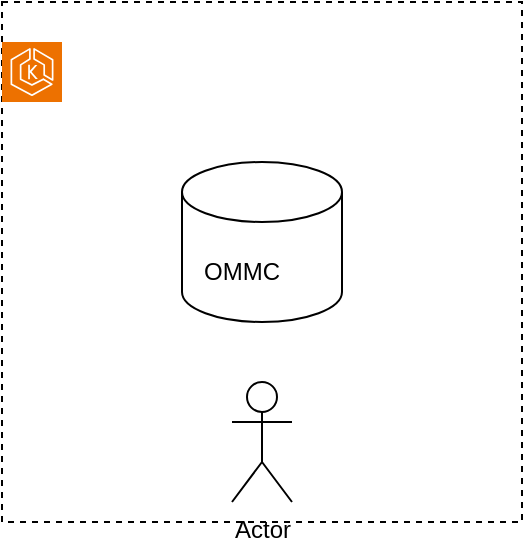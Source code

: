 <mxfile version="28.0.6">
  <diagram name="ページ1" id="E-epRpiYeXnbHT7oeaSn">
    <mxGraphModel dx="690" dy="593" grid="1" gridSize="10" guides="1" tooltips="1" connect="1" arrows="1" fold="1" page="1" pageScale="1" pageWidth="827" pageHeight="1169" math="0" shadow="0">
      <root>
        <mxCell id="0" />
        <mxCell id="1" parent="0" />
        <mxCell id="kWpWKhZ0NlYrxM8wDfw6-2" value="" style="whiteSpace=wrap;html=1;aspect=fixed;dashed=1;" parent="1" vertex="1">
          <mxGeometry x="140" y="250" width="260" height="260" as="geometry" />
        </mxCell>
        <mxCell id="kWpWKhZ0NlYrxM8wDfw6-1" value="" style="sketch=0;points=[[0,0,0],[0.25,0,0],[0.5,0,0],[0.75,0,0],[1,0,0],[0,1,0],[0.25,1,0],[0.5,1,0],[0.75,1,0],[1,1,0],[0,0.25,0],[0,0.5,0],[0,0.75,0],[1,0.25,0],[1,0.5,0],[1,0.75,0]];outlineConnect=0;fontColor=#232F3E;fillColor=#ED7100;strokeColor=#ffffff;dashed=0;verticalLabelPosition=bottom;verticalAlign=top;align=center;html=1;fontSize=12;fontStyle=0;aspect=fixed;shape=mxgraph.aws4.resourceIcon;resIcon=mxgraph.aws4.eks;" parent="1" vertex="1">
          <mxGeometry x="140" y="270" width="30" height="30" as="geometry" />
        </mxCell>
        <mxCell id="fYahojd4esD__8OkK85Y-1" value="" style="shape=cylinder3;whiteSpace=wrap;html=1;boundedLbl=1;backgroundOutline=1;size=15;" parent="1" vertex="1">
          <mxGeometry x="230" y="330" width="80" height="80" as="geometry" />
        </mxCell>
        <mxCell id="fYahojd4esD__8OkK85Y-2" value="OMMC" style="text;html=1;align=center;verticalAlign=middle;whiteSpace=wrap;rounded=0;" parent="1" vertex="1">
          <mxGeometry x="230" y="370" width="60" height="30" as="geometry" />
        </mxCell>
        <mxCell id="LXqV8rnOhOWTAoinnDAY-1" value="Actor" style="shape=umlActor;verticalLabelPosition=bottom;verticalAlign=top;html=1;outlineConnect=0;" parent="1" vertex="1">
          <mxGeometry x="255" y="440" width="30" height="60" as="geometry" />
        </mxCell>
      </root>
    </mxGraphModel>
  </diagram>
</mxfile>
